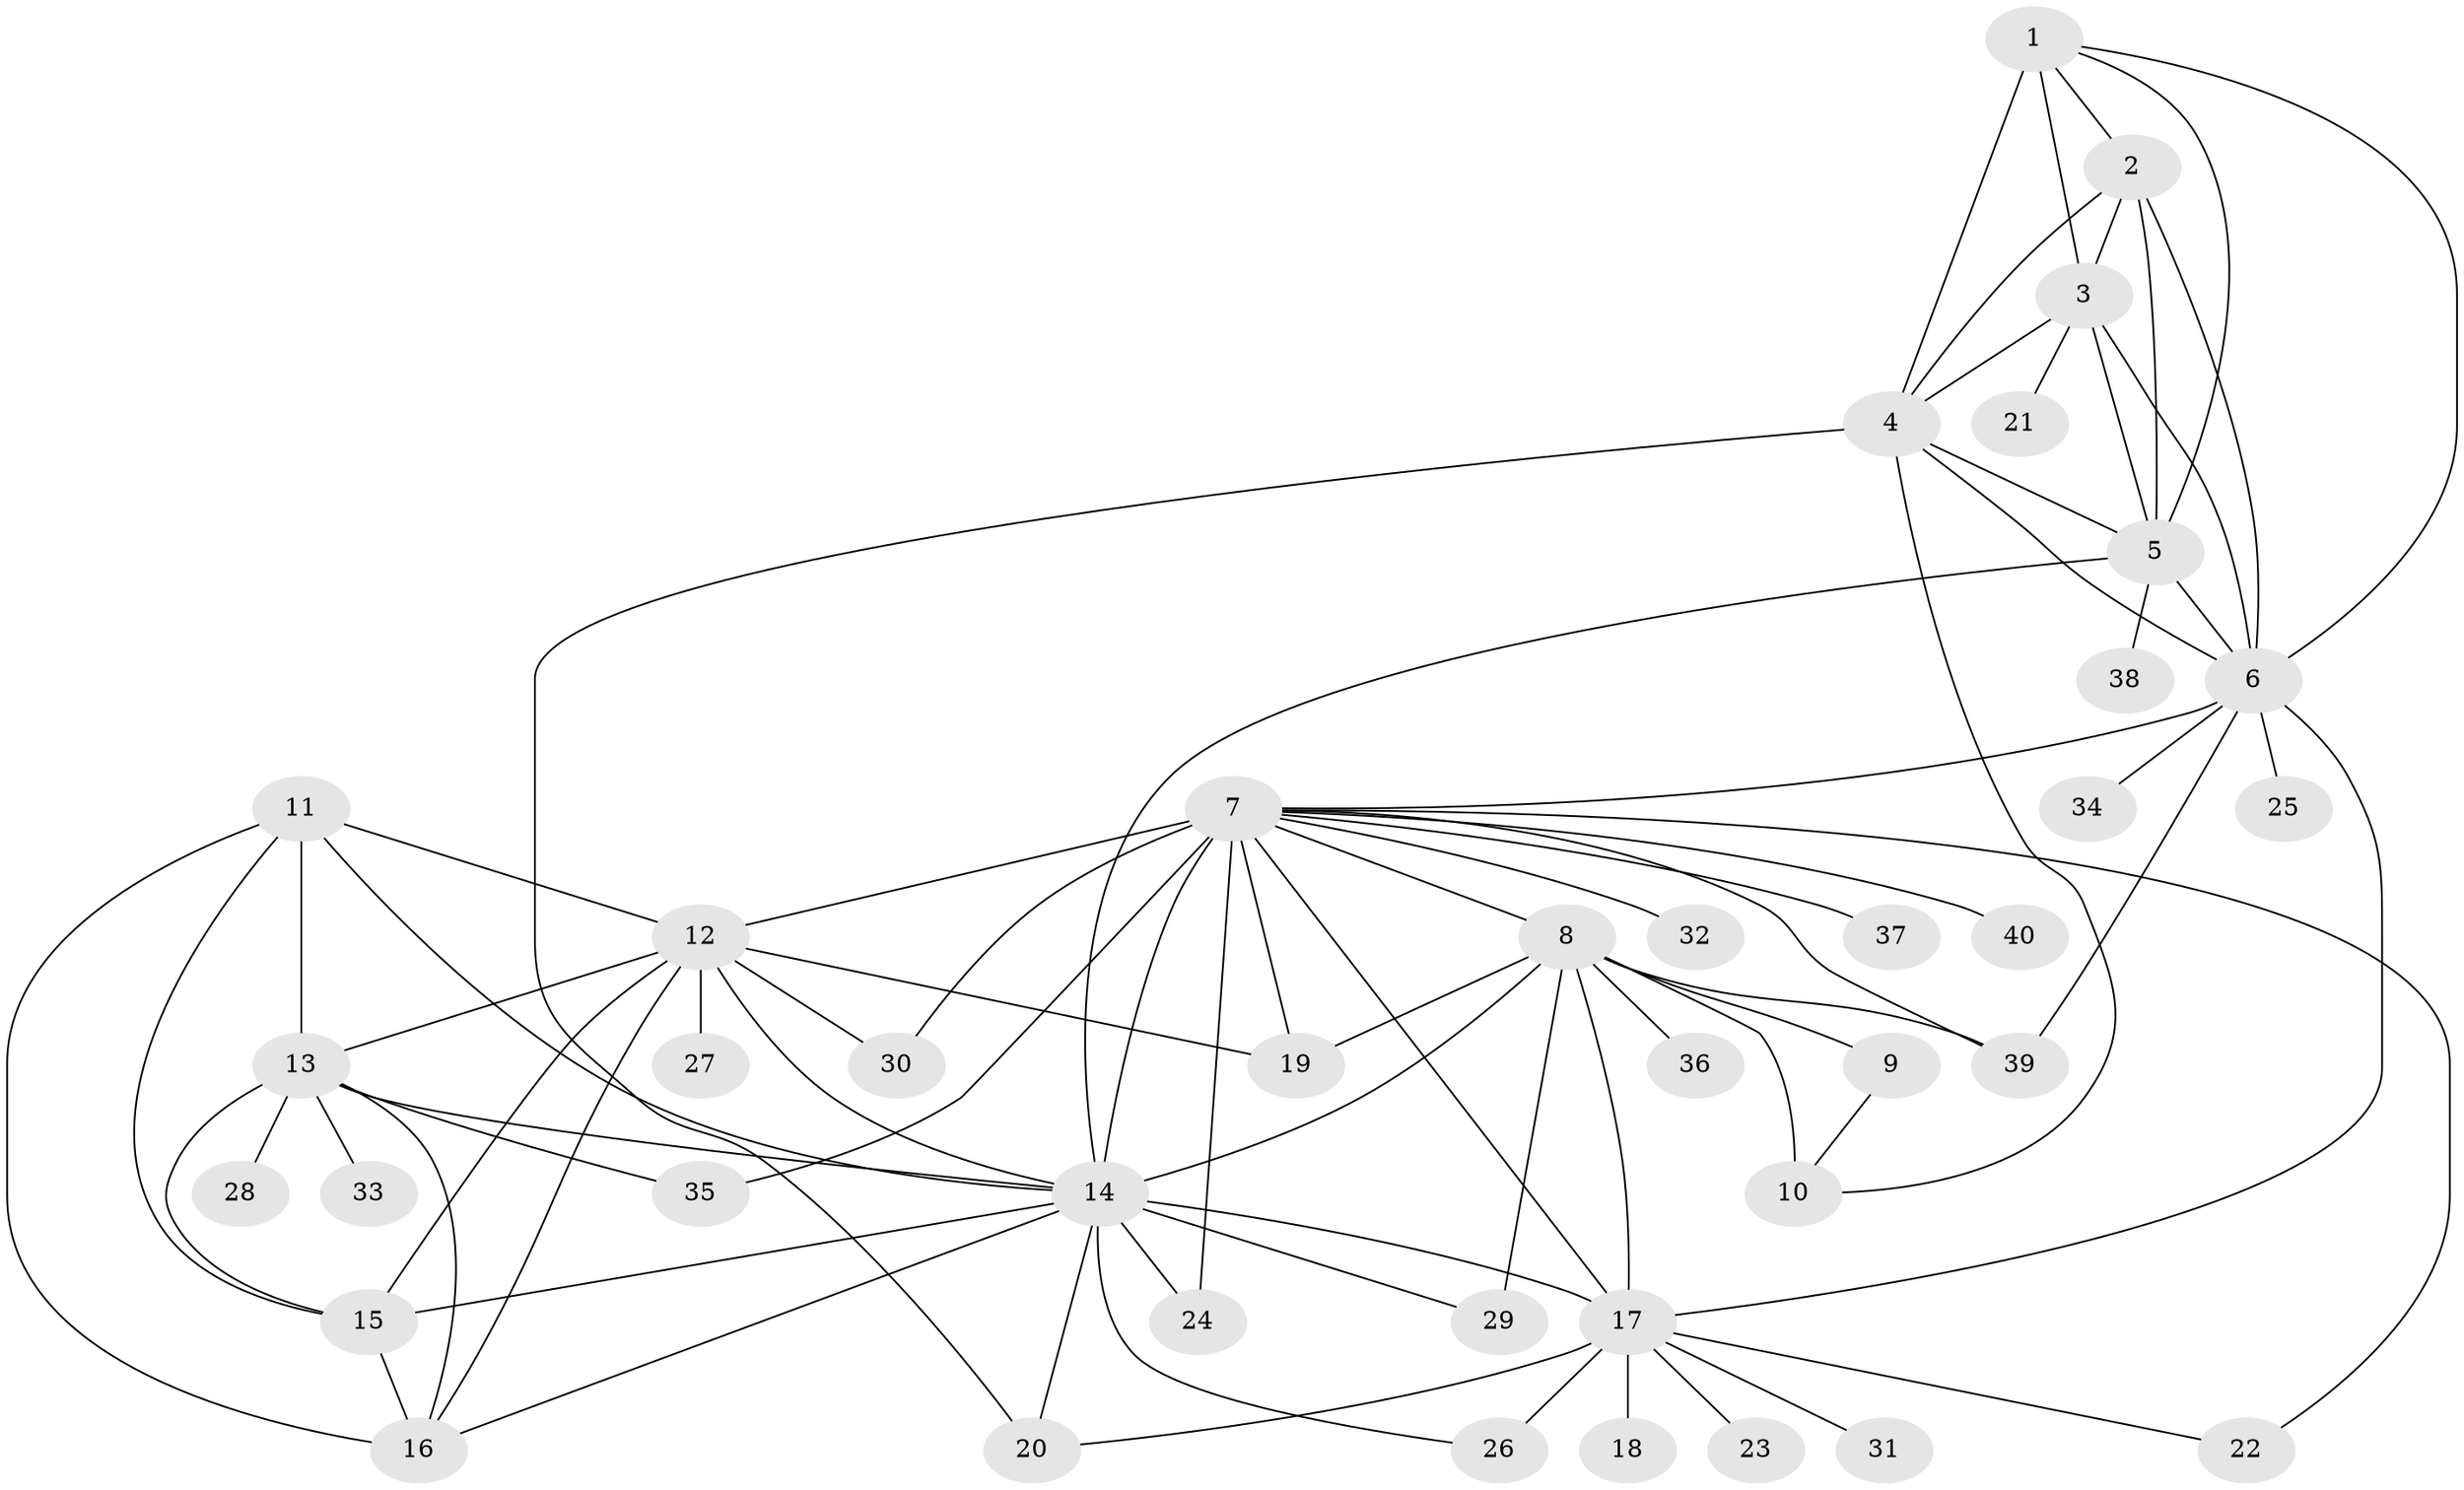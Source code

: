 // original degree distribution, {8: 0.06766917293233082, 7: 0.03759398496240601, 10: 0.022556390977443608, 11: 0.015037593984962405, 6: 0.022556390977443608, 9: 0.015037593984962405, 13: 0.007518796992481203, 12: 0.015037593984962405, 14: 0.015037593984962405, 5: 0.007518796992481203, 2: 0.14285714285714285, 3: 0.06766917293233082, 1: 0.556390977443609, 4: 0.007518796992481203}
// Generated by graph-tools (version 1.1) at 2025/52/03/04/25 22:52:05]
// undirected, 40 vertices, 79 edges
graph export_dot {
  node [color=gray90,style=filled];
  1;
  2;
  3;
  4;
  5;
  6;
  7;
  8;
  9;
  10;
  11;
  12;
  13;
  14;
  15;
  16;
  17;
  18;
  19;
  20;
  21;
  22;
  23;
  24;
  25;
  26;
  27;
  28;
  29;
  30;
  31;
  32;
  33;
  34;
  35;
  36;
  37;
  38;
  39;
  40;
  1 -- 2 [weight=1.0];
  1 -- 3 [weight=1.0];
  1 -- 4 [weight=3.0];
  1 -- 5 [weight=1.0];
  1 -- 6 [weight=1.0];
  2 -- 3 [weight=1.0];
  2 -- 4 [weight=1.0];
  2 -- 5 [weight=1.0];
  2 -- 6 [weight=1.0];
  3 -- 4 [weight=1.0];
  3 -- 5 [weight=1.0];
  3 -- 6 [weight=1.0];
  3 -- 21 [weight=1.0];
  4 -- 5 [weight=1.0];
  4 -- 6 [weight=1.0];
  4 -- 10 [weight=1.0];
  4 -- 20 [weight=1.0];
  5 -- 6 [weight=1.0];
  5 -- 14 [weight=1.0];
  5 -- 38 [weight=1.0];
  6 -- 7 [weight=1.0];
  6 -- 17 [weight=1.0];
  6 -- 25 [weight=1.0];
  6 -- 34 [weight=1.0];
  6 -- 39 [weight=1.0];
  7 -- 8 [weight=1.0];
  7 -- 12 [weight=1.0];
  7 -- 14 [weight=2.0];
  7 -- 17 [weight=1.0];
  7 -- 19 [weight=1.0];
  7 -- 22 [weight=1.0];
  7 -- 24 [weight=4.0];
  7 -- 30 [weight=1.0];
  7 -- 32 [weight=1.0];
  7 -- 35 [weight=1.0];
  7 -- 37 [weight=1.0];
  7 -- 39 [weight=1.0];
  7 -- 40 [weight=1.0];
  8 -- 9 [weight=4.0];
  8 -- 10 [weight=4.0];
  8 -- 14 [weight=1.0];
  8 -- 17 [weight=1.0];
  8 -- 19 [weight=2.0];
  8 -- 29 [weight=4.0];
  8 -- 36 [weight=1.0];
  8 -- 39 [weight=5.0];
  9 -- 10 [weight=1.0];
  11 -- 12 [weight=1.0];
  11 -- 13 [weight=1.0];
  11 -- 14 [weight=1.0];
  11 -- 15 [weight=1.0];
  11 -- 16 [weight=1.0];
  12 -- 13 [weight=1.0];
  12 -- 14 [weight=1.0];
  12 -- 15 [weight=1.0];
  12 -- 16 [weight=1.0];
  12 -- 19 [weight=1.0];
  12 -- 27 [weight=1.0];
  12 -- 30 [weight=1.0];
  13 -- 14 [weight=1.0];
  13 -- 15 [weight=1.0];
  13 -- 16 [weight=1.0];
  13 -- 28 [weight=1.0];
  13 -- 33 [weight=1.0];
  13 -- 35 [weight=1.0];
  14 -- 15 [weight=1.0];
  14 -- 16 [weight=1.0];
  14 -- 17 [weight=1.0];
  14 -- 20 [weight=1.0];
  14 -- 24 [weight=1.0];
  14 -- 26 [weight=2.0];
  14 -- 29 [weight=2.0];
  15 -- 16 [weight=2.0];
  17 -- 18 [weight=5.0];
  17 -- 20 [weight=1.0];
  17 -- 22 [weight=1.0];
  17 -- 23 [weight=1.0];
  17 -- 26 [weight=6.0];
  17 -- 31 [weight=4.0];
}
